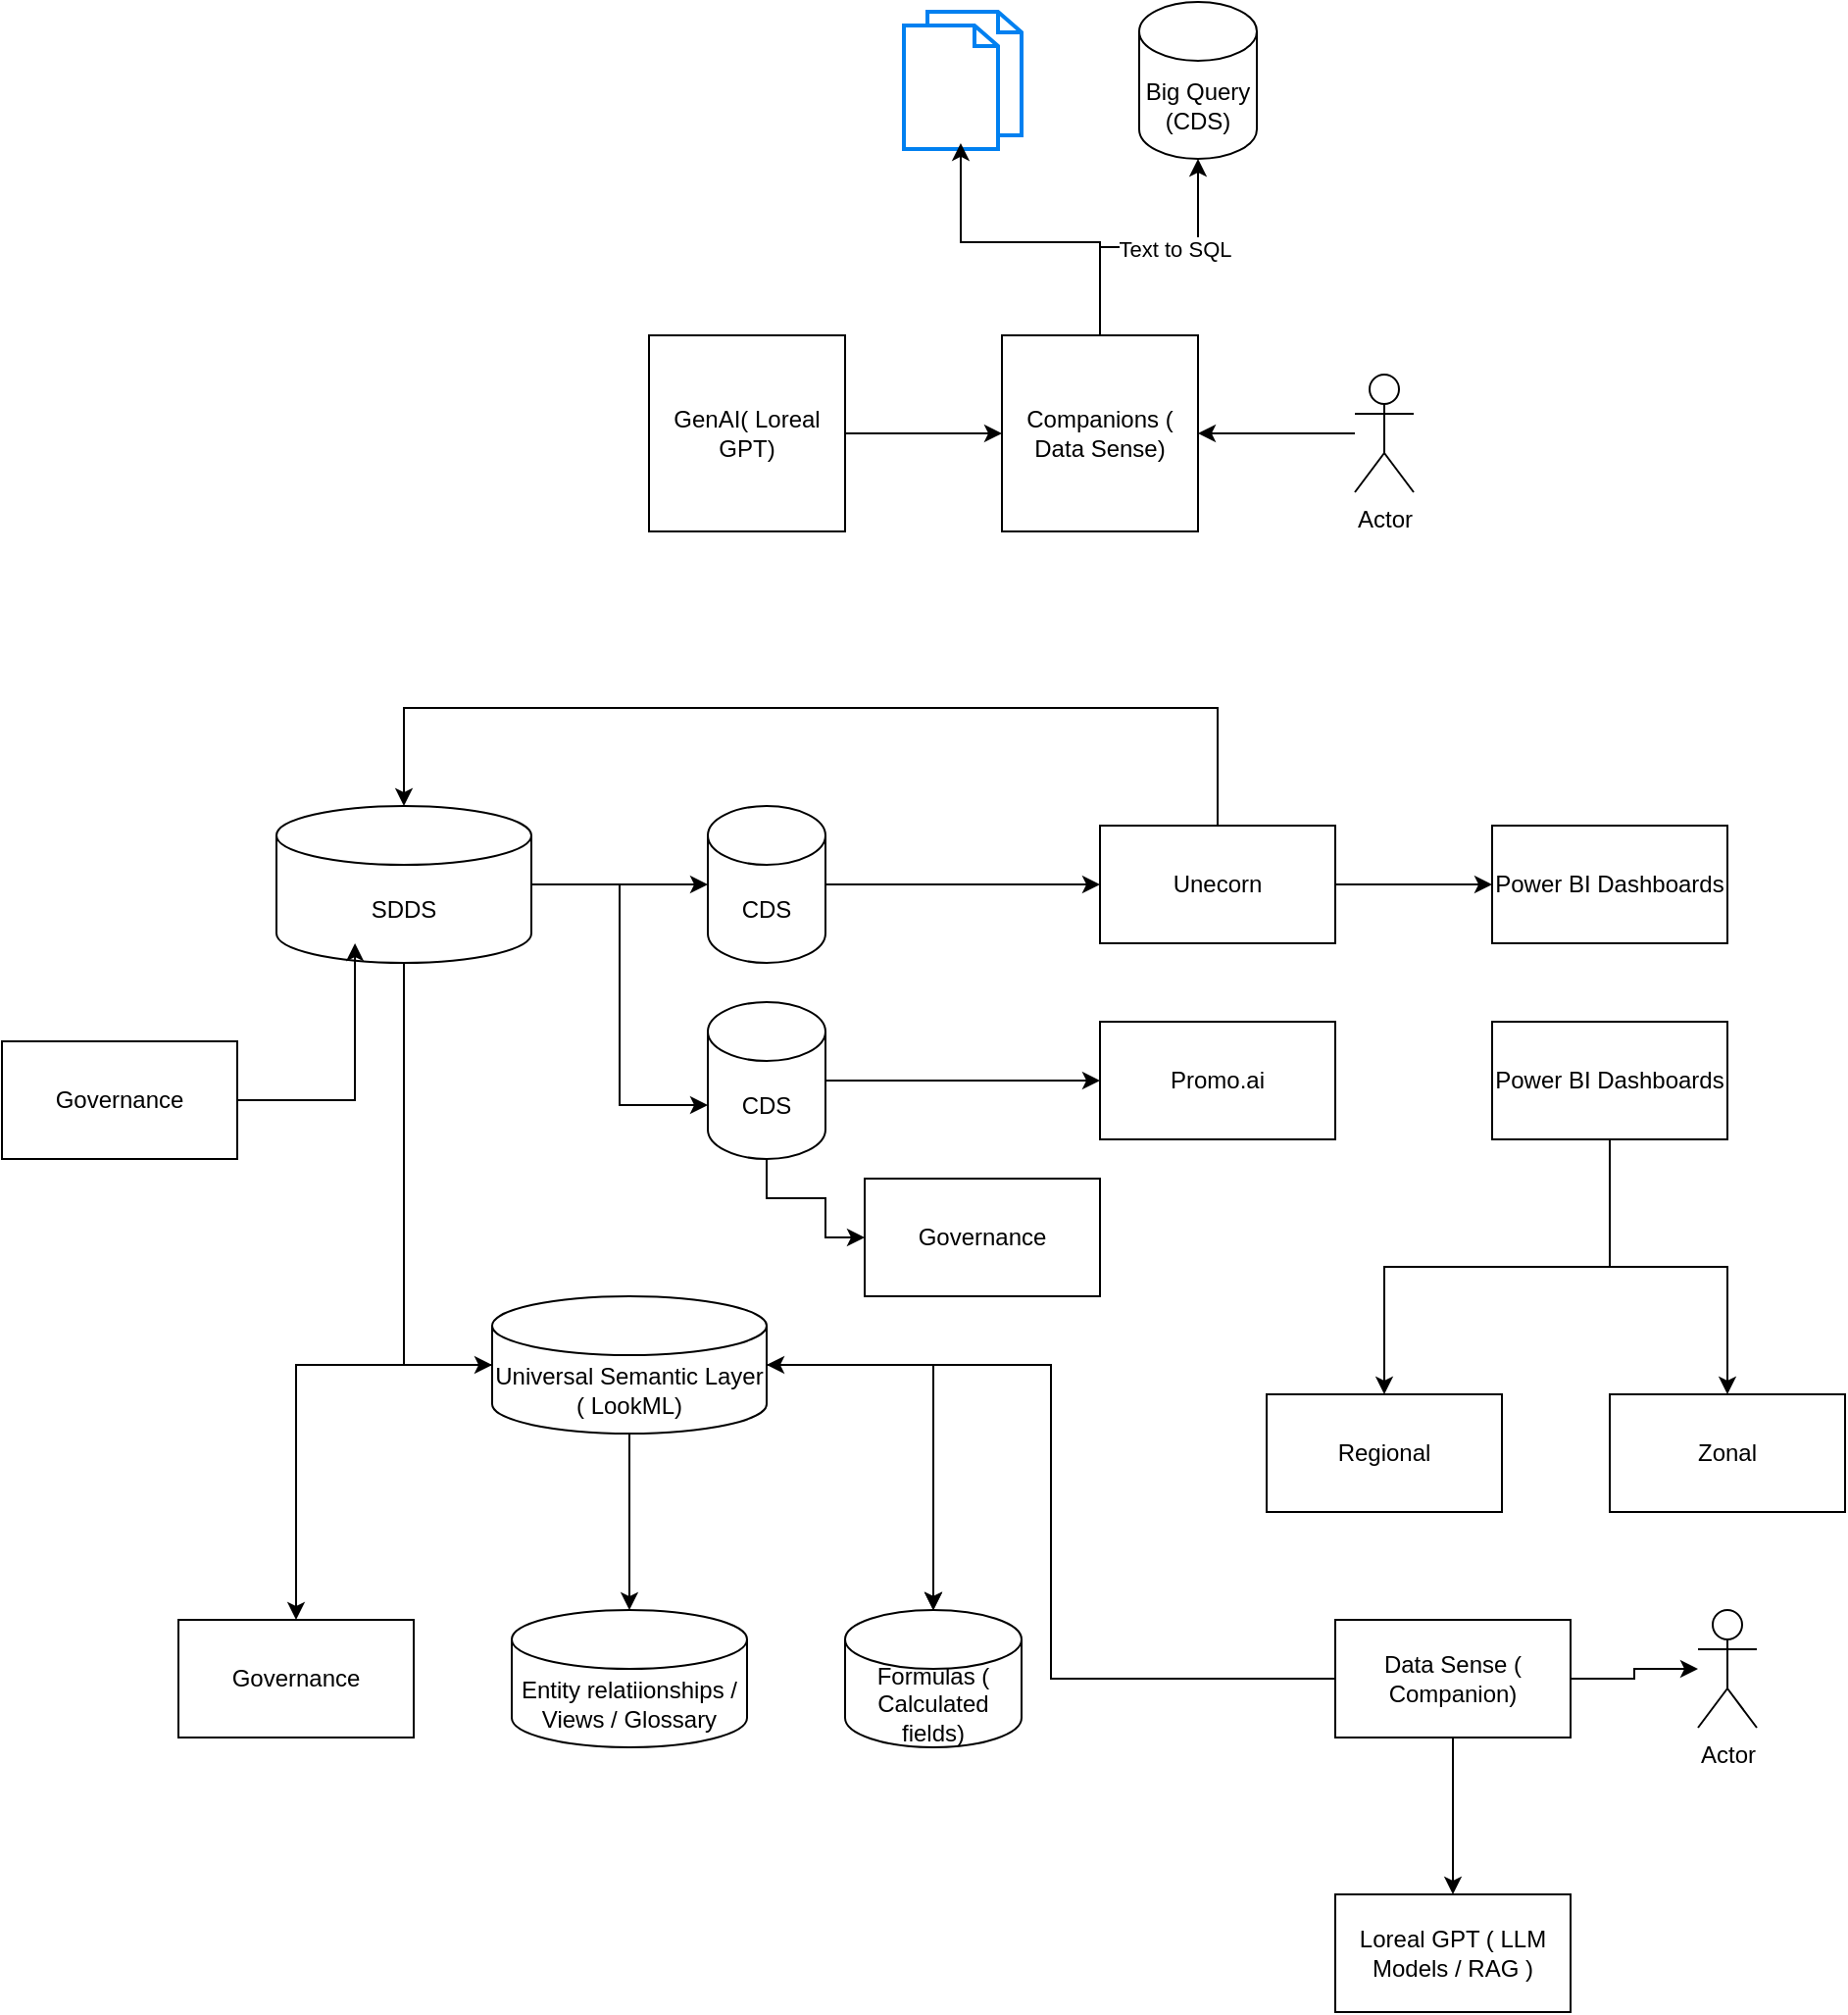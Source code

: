 <mxfile version="26.1.0">
  <diagram name="Page-1" id="eZMzksqRZiLSn-NZMA3R">
    <mxGraphModel dx="1851" dy="609" grid="1" gridSize="10" guides="1" tooltips="1" connect="1" arrows="1" fold="1" page="1" pageScale="1" pageWidth="827" pageHeight="1169" math="0" shadow="0">
      <root>
        <mxCell id="0" />
        <mxCell id="1" parent="0" />
        <mxCell id="UxPQjYI0YEoXfbyNyKJX-3" value="" style="edgeStyle=orthogonalEdgeStyle;rounded=0;orthogonalLoop=1;jettySize=auto;html=1;" edge="1" parent="1" source="UxPQjYI0YEoXfbyNyKJX-1" target="UxPQjYI0YEoXfbyNyKJX-2">
          <mxGeometry relative="1" as="geometry" />
        </mxCell>
        <mxCell id="UxPQjYI0YEoXfbyNyKJX-1" value="GenAI( Loreal GPT)" style="whiteSpace=wrap;html=1;aspect=fixed;" vertex="1" parent="1">
          <mxGeometry x="200" y="180" width="100" height="100" as="geometry" />
        </mxCell>
        <mxCell id="UxPQjYI0YEoXfbyNyKJX-6" style="edgeStyle=orthogonalEdgeStyle;rounded=0;orthogonalLoop=1;jettySize=auto;html=1;entryX=0.5;entryY=1;entryDx=0;entryDy=0;entryPerimeter=0;" edge="1" parent="1" source="UxPQjYI0YEoXfbyNyKJX-2" target="UxPQjYI0YEoXfbyNyKJX-7">
          <mxGeometry relative="1" as="geometry">
            <mxPoint x="430" y="80" as="targetPoint" />
          </mxGeometry>
        </mxCell>
        <mxCell id="UxPQjYI0YEoXfbyNyKJX-8" value="Text to SQL" style="edgeLabel;html=1;align=center;verticalAlign=middle;resizable=0;points=[];" vertex="1" connectable="0" parent="UxPQjYI0YEoXfbyNyKJX-6">
          <mxGeometry x="0.178" y="-1" relative="1" as="geometry">
            <mxPoint as="offset" />
          </mxGeometry>
        </mxCell>
        <mxCell id="UxPQjYI0YEoXfbyNyKJX-2" value="Companions ( Data Sense)" style="whiteSpace=wrap;html=1;aspect=fixed;" vertex="1" parent="1">
          <mxGeometry x="380" y="180" width="100" height="100" as="geometry" />
        </mxCell>
        <mxCell id="UxPQjYI0YEoXfbyNyKJX-5" style="edgeStyle=orthogonalEdgeStyle;rounded=0;orthogonalLoop=1;jettySize=auto;html=1;" edge="1" parent="1" source="UxPQjYI0YEoXfbyNyKJX-4" target="UxPQjYI0YEoXfbyNyKJX-2">
          <mxGeometry relative="1" as="geometry" />
        </mxCell>
        <mxCell id="UxPQjYI0YEoXfbyNyKJX-4" value="Actor" style="shape=umlActor;verticalLabelPosition=bottom;verticalAlign=top;html=1;outlineConnect=0;" vertex="1" parent="1">
          <mxGeometry x="560" y="200" width="30" height="60" as="geometry" />
        </mxCell>
        <mxCell id="UxPQjYI0YEoXfbyNyKJX-7" value="Big Query (CDS)" style="shape=cylinder3;whiteSpace=wrap;html=1;boundedLbl=1;backgroundOutline=1;size=15;" vertex="1" parent="1">
          <mxGeometry x="450" y="10" width="60" height="80" as="geometry" />
        </mxCell>
        <mxCell id="UxPQjYI0YEoXfbyNyKJX-9" value="" style="html=1;verticalLabelPosition=bottom;align=center;labelBackgroundColor=#ffffff;verticalAlign=top;strokeWidth=2;strokeColor=#0080F0;shadow=0;dashed=0;shape=mxgraph.ios7.icons.documents;" vertex="1" parent="1">
          <mxGeometry x="330" y="15" width="60" height="70" as="geometry" />
        </mxCell>
        <mxCell id="UxPQjYI0YEoXfbyNyKJX-10" style="edgeStyle=orthogonalEdgeStyle;rounded=0;orthogonalLoop=1;jettySize=auto;html=1;entryX=0.483;entryY=0.957;entryDx=0;entryDy=0;entryPerimeter=0;" edge="1" parent="1" source="UxPQjYI0YEoXfbyNyKJX-2" target="UxPQjYI0YEoXfbyNyKJX-9">
          <mxGeometry relative="1" as="geometry" />
        </mxCell>
        <mxCell id="UxPQjYI0YEoXfbyNyKJX-16" style="edgeStyle=orthogonalEdgeStyle;rounded=0;orthogonalLoop=1;jettySize=auto;html=1;" edge="1" parent="1" source="UxPQjYI0YEoXfbyNyKJX-11" target="UxPQjYI0YEoXfbyNyKJX-12">
          <mxGeometry relative="1" as="geometry" />
        </mxCell>
        <mxCell id="UxPQjYI0YEoXfbyNyKJX-11" value="SDDS" style="shape=cylinder3;whiteSpace=wrap;html=1;boundedLbl=1;backgroundOutline=1;size=15;" vertex="1" parent="1">
          <mxGeometry x="10" y="420" width="130" height="80" as="geometry" />
        </mxCell>
        <mxCell id="UxPQjYI0YEoXfbyNyKJX-14" value="" style="edgeStyle=orthogonalEdgeStyle;rounded=0;orthogonalLoop=1;jettySize=auto;html=1;" edge="1" parent="1" source="UxPQjYI0YEoXfbyNyKJX-12" target="UxPQjYI0YEoXfbyNyKJX-13">
          <mxGeometry relative="1" as="geometry" />
        </mxCell>
        <mxCell id="UxPQjYI0YEoXfbyNyKJX-12" value="CDS" style="shape=cylinder3;whiteSpace=wrap;html=1;boundedLbl=1;backgroundOutline=1;size=15;" vertex="1" parent="1">
          <mxGeometry x="230" y="420" width="60" height="80" as="geometry" />
        </mxCell>
        <mxCell id="UxPQjYI0YEoXfbyNyKJX-22" value="" style="edgeStyle=orthogonalEdgeStyle;rounded=0;orthogonalLoop=1;jettySize=auto;html=1;" edge="1" parent="1" source="UxPQjYI0YEoXfbyNyKJX-13" target="UxPQjYI0YEoXfbyNyKJX-21">
          <mxGeometry relative="1" as="geometry" />
        </mxCell>
        <mxCell id="UxPQjYI0YEoXfbyNyKJX-13" value="Unecorn" style="whiteSpace=wrap;html=1;" vertex="1" parent="1">
          <mxGeometry x="430" y="430" width="120" height="60" as="geometry" />
        </mxCell>
        <mxCell id="UxPQjYI0YEoXfbyNyKJX-15" style="edgeStyle=orthogonalEdgeStyle;rounded=0;orthogonalLoop=1;jettySize=auto;html=1;entryX=0.5;entryY=0;entryDx=0;entryDy=0;entryPerimeter=0;" edge="1" parent="1" source="UxPQjYI0YEoXfbyNyKJX-13" target="UxPQjYI0YEoXfbyNyKJX-11">
          <mxGeometry relative="1" as="geometry">
            <Array as="points">
              <mxPoint x="490" y="370" />
              <mxPoint x="75" y="370" />
            </Array>
          </mxGeometry>
        </mxCell>
        <mxCell id="UxPQjYI0YEoXfbyNyKJX-20" style="edgeStyle=orthogonalEdgeStyle;rounded=0;orthogonalLoop=1;jettySize=auto;html=1;" edge="1" parent="1" source="UxPQjYI0YEoXfbyNyKJX-17" target="UxPQjYI0YEoXfbyNyKJX-19">
          <mxGeometry relative="1" as="geometry" />
        </mxCell>
        <mxCell id="UxPQjYI0YEoXfbyNyKJX-41" style="edgeStyle=orthogonalEdgeStyle;rounded=0;orthogonalLoop=1;jettySize=auto;html=1;entryX=0;entryY=0.5;entryDx=0;entryDy=0;" edge="1" parent="1" source="UxPQjYI0YEoXfbyNyKJX-17" target="UxPQjYI0YEoXfbyNyKJX-40">
          <mxGeometry relative="1" as="geometry">
            <Array as="points">
              <mxPoint x="260" y="620" />
              <mxPoint x="290" y="620" />
              <mxPoint x="290" y="640" />
            </Array>
          </mxGeometry>
        </mxCell>
        <mxCell id="UxPQjYI0YEoXfbyNyKJX-17" value="CDS" style="shape=cylinder3;whiteSpace=wrap;html=1;boundedLbl=1;backgroundOutline=1;size=15;" vertex="1" parent="1">
          <mxGeometry x="230" y="520" width="60" height="80" as="geometry" />
        </mxCell>
        <mxCell id="UxPQjYI0YEoXfbyNyKJX-18" style="edgeStyle=orthogonalEdgeStyle;rounded=0;orthogonalLoop=1;jettySize=auto;html=1;entryX=0;entryY=0;entryDx=0;entryDy=52.5;entryPerimeter=0;" edge="1" parent="1" source="UxPQjYI0YEoXfbyNyKJX-11" target="UxPQjYI0YEoXfbyNyKJX-17">
          <mxGeometry relative="1" as="geometry" />
        </mxCell>
        <mxCell id="UxPQjYI0YEoXfbyNyKJX-19" value="Promo.ai" style="whiteSpace=wrap;html=1;" vertex="1" parent="1">
          <mxGeometry x="430" y="530" width="120" height="60" as="geometry" />
        </mxCell>
        <mxCell id="UxPQjYI0YEoXfbyNyKJX-21" value="Power BI Dashboards" style="whiteSpace=wrap;html=1;" vertex="1" parent="1">
          <mxGeometry x="630" y="430" width="120" height="60" as="geometry" />
        </mxCell>
        <mxCell id="UxPQjYI0YEoXfbyNyKJX-25" value="" style="edgeStyle=orthogonalEdgeStyle;rounded=0;orthogonalLoop=1;jettySize=auto;html=1;" edge="1" parent="1" source="UxPQjYI0YEoXfbyNyKJX-23" target="UxPQjYI0YEoXfbyNyKJX-24">
          <mxGeometry relative="1" as="geometry" />
        </mxCell>
        <mxCell id="UxPQjYI0YEoXfbyNyKJX-27" style="edgeStyle=orthogonalEdgeStyle;rounded=0;orthogonalLoop=1;jettySize=auto;html=1;entryX=0.5;entryY=0;entryDx=0;entryDy=0;" edge="1" parent="1" source="UxPQjYI0YEoXfbyNyKJX-23" target="UxPQjYI0YEoXfbyNyKJX-26">
          <mxGeometry relative="1" as="geometry" />
        </mxCell>
        <mxCell id="UxPQjYI0YEoXfbyNyKJX-23" value="Power BI Dashboards" style="whiteSpace=wrap;html=1;" vertex="1" parent="1">
          <mxGeometry x="630" y="530" width="120" height="60" as="geometry" />
        </mxCell>
        <mxCell id="UxPQjYI0YEoXfbyNyKJX-24" value="Regional" style="whiteSpace=wrap;html=1;" vertex="1" parent="1">
          <mxGeometry x="515" y="720" width="120" height="60" as="geometry" />
        </mxCell>
        <mxCell id="UxPQjYI0YEoXfbyNyKJX-26" value="Zonal" style="whiteSpace=wrap;html=1;" vertex="1" parent="1">
          <mxGeometry x="690" y="720" width="120" height="60" as="geometry" />
        </mxCell>
        <mxCell id="UxPQjYI0YEoXfbyNyKJX-31" value="" style="edgeStyle=orthogonalEdgeStyle;rounded=0;orthogonalLoop=1;jettySize=auto;html=1;" edge="1" parent="1" source="UxPQjYI0YEoXfbyNyKJX-28" target="UxPQjYI0YEoXfbyNyKJX-30">
          <mxGeometry relative="1" as="geometry" />
        </mxCell>
        <mxCell id="UxPQjYI0YEoXfbyNyKJX-34" value="" style="edgeStyle=orthogonalEdgeStyle;rounded=0;orthogonalLoop=1;jettySize=auto;html=1;" edge="1" parent="1" source="UxPQjYI0YEoXfbyNyKJX-28" target="UxPQjYI0YEoXfbyNyKJX-32">
          <mxGeometry relative="1" as="geometry" />
        </mxCell>
        <mxCell id="UxPQjYI0YEoXfbyNyKJX-35" value="" style="edgeStyle=orthogonalEdgeStyle;rounded=0;orthogonalLoop=1;jettySize=auto;html=1;" edge="1" parent="1" source="UxPQjYI0YEoXfbyNyKJX-28" target="UxPQjYI0YEoXfbyNyKJX-32">
          <mxGeometry relative="1" as="geometry" />
        </mxCell>
        <mxCell id="UxPQjYI0YEoXfbyNyKJX-37" value="" style="edgeStyle=orthogonalEdgeStyle;rounded=0;orthogonalLoop=1;jettySize=auto;html=1;" edge="1" parent="1" source="UxPQjYI0YEoXfbyNyKJX-28" target="UxPQjYI0YEoXfbyNyKJX-36">
          <mxGeometry relative="1" as="geometry" />
        </mxCell>
        <mxCell id="UxPQjYI0YEoXfbyNyKJX-28" value="Universal Semantic Layer ( LookML)" style="shape=cylinder3;whiteSpace=wrap;html=1;boundedLbl=1;backgroundOutline=1;size=15;" vertex="1" parent="1">
          <mxGeometry x="120" y="670" width="140" height="70" as="geometry" />
        </mxCell>
        <mxCell id="UxPQjYI0YEoXfbyNyKJX-29" style="edgeStyle=orthogonalEdgeStyle;rounded=0;orthogonalLoop=1;jettySize=auto;html=1;entryX=0;entryY=0.5;entryDx=0;entryDy=0;entryPerimeter=0;exitX=0.5;exitY=1;exitDx=0;exitDy=0;exitPerimeter=0;" edge="1" parent="1" source="UxPQjYI0YEoXfbyNyKJX-11" target="UxPQjYI0YEoXfbyNyKJX-28">
          <mxGeometry relative="1" as="geometry" />
        </mxCell>
        <mxCell id="UxPQjYI0YEoXfbyNyKJX-30" value="Entity relatiionships / Views / Glossary" style="shape=cylinder3;whiteSpace=wrap;html=1;boundedLbl=1;backgroundOutline=1;size=15;" vertex="1" parent="1">
          <mxGeometry x="130" y="830" width="120" height="70" as="geometry" />
        </mxCell>
        <mxCell id="UxPQjYI0YEoXfbyNyKJX-32" value="Formulas ( Calculated fields)" style="shape=cylinder3;whiteSpace=wrap;html=1;boundedLbl=1;backgroundOutline=1;size=15;" vertex="1" parent="1">
          <mxGeometry x="300" y="830" width="90" height="70" as="geometry" />
        </mxCell>
        <mxCell id="UxPQjYI0YEoXfbyNyKJX-33" style="edgeStyle=orthogonalEdgeStyle;rounded=0;orthogonalLoop=1;jettySize=auto;html=1;entryX=0.5;entryY=0;entryDx=0;entryDy=0;entryPerimeter=0;" edge="1" parent="1" source="UxPQjYI0YEoXfbyNyKJX-28" target="UxPQjYI0YEoXfbyNyKJX-32">
          <mxGeometry relative="1" as="geometry" />
        </mxCell>
        <mxCell id="UxPQjYI0YEoXfbyNyKJX-36" value="Governance" style="whiteSpace=wrap;html=1;" vertex="1" parent="1">
          <mxGeometry x="-40" y="835" width="120" height="60" as="geometry" />
        </mxCell>
        <mxCell id="UxPQjYI0YEoXfbyNyKJX-38" value="Governance" style="whiteSpace=wrap;html=1;" vertex="1" parent="1">
          <mxGeometry x="-130" y="540" width="120" height="60" as="geometry" />
        </mxCell>
        <mxCell id="UxPQjYI0YEoXfbyNyKJX-39" style="edgeStyle=orthogonalEdgeStyle;rounded=0;orthogonalLoop=1;jettySize=auto;html=1;entryX=0.308;entryY=0.875;entryDx=0;entryDy=0;entryPerimeter=0;" edge="1" parent="1" source="UxPQjYI0YEoXfbyNyKJX-38" target="UxPQjYI0YEoXfbyNyKJX-11">
          <mxGeometry relative="1" as="geometry" />
        </mxCell>
        <mxCell id="UxPQjYI0YEoXfbyNyKJX-40" value="Governance" style="whiteSpace=wrap;html=1;" vertex="1" parent="1">
          <mxGeometry x="310" y="610" width="120" height="60" as="geometry" />
        </mxCell>
        <mxCell id="UxPQjYI0YEoXfbyNyKJX-46" style="edgeStyle=orthogonalEdgeStyle;rounded=0;orthogonalLoop=1;jettySize=auto;html=1;" edge="1" parent="1" source="UxPQjYI0YEoXfbyNyKJX-42" target="UxPQjYI0YEoXfbyNyKJX-44">
          <mxGeometry relative="1" as="geometry" />
        </mxCell>
        <mxCell id="UxPQjYI0YEoXfbyNyKJX-48" value="" style="edgeStyle=orthogonalEdgeStyle;rounded=0;orthogonalLoop=1;jettySize=auto;html=1;" edge="1" parent="1" source="UxPQjYI0YEoXfbyNyKJX-42" target="UxPQjYI0YEoXfbyNyKJX-47">
          <mxGeometry relative="1" as="geometry" />
        </mxCell>
        <mxCell id="UxPQjYI0YEoXfbyNyKJX-42" value="Data Sense ( Companion)" style="whiteSpace=wrap;html=1;" vertex="1" parent="1">
          <mxGeometry x="550" y="835" width="120" height="60" as="geometry" />
        </mxCell>
        <mxCell id="UxPQjYI0YEoXfbyNyKJX-43" style="edgeStyle=orthogonalEdgeStyle;rounded=0;orthogonalLoop=1;jettySize=auto;html=1;entryX=1;entryY=0.5;entryDx=0;entryDy=0;entryPerimeter=0;" edge="1" parent="1" source="UxPQjYI0YEoXfbyNyKJX-42" target="UxPQjYI0YEoXfbyNyKJX-28">
          <mxGeometry relative="1" as="geometry" />
        </mxCell>
        <mxCell id="UxPQjYI0YEoXfbyNyKJX-44" value="Actor" style="shape=umlActor;verticalLabelPosition=bottom;verticalAlign=top;html=1;outlineConnect=0;" vertex="1" parent="1">
          <mxGeometry x="735" y="830" width="30" height="60" as="geometry" />
        </mxCell>
        <mxCell id="UxPQjYI0YEoXfbyNyKJX-47" value="Loreal GPT ( LLM Models / RAG )" style="whiteSpace=wrap;html=1;" vertex="1" parent="1">
          <mxGeometry x="550" y="975" width="120" height="60" as="geometry" />
        </mxCell>
      </root>
    </mxGraphModel>
  </diagram>
</mxfile>
